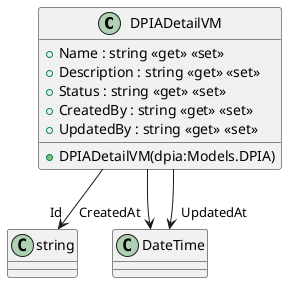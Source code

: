 @startuml
class DPIADetailVM {
    + DPIADetailVM(dpia:Models.DPIA)
    + Name : string <<get>> <<set>>
    + Description : string <<get>> <<set>>
    + Status : string <<get>> <<set>>
    + CreatedBy : string <<get>> <<set>>
    + UpdatedBy : string <<get>> <<set>>
}
DPIADetailVM --> "Id" string
DPIADetailVM --> "CreatedAt" DateTime
DPIADetailVM --> "UpdatedAt" DateTime
@enduml
